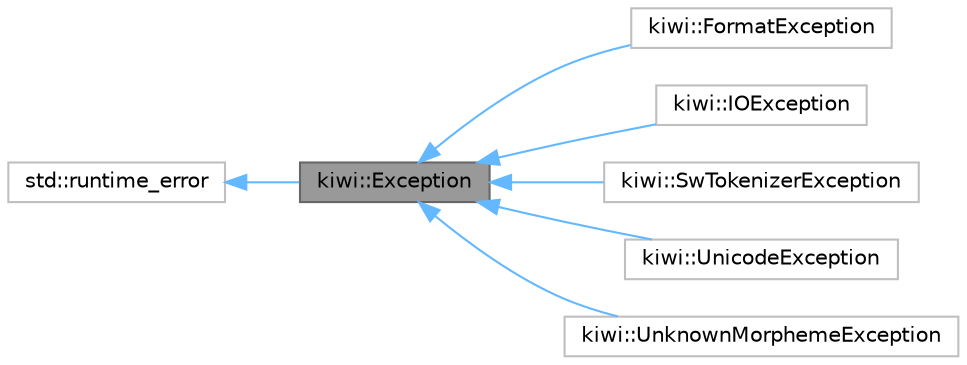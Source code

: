 digraph "kiwi::Exception"
{
 // LATEX_PDF_SIZE
  bgcolor="transparent";
  edge [fontname=Helvetica,fontsize=10,labelfontname=Helvetica,labelfontsize=10];
  node [fontname=Helvetica,fontsize=10,shape=box,height=0.2,width=0.4];
  rankdir="LR";
  Node1 [id="Node000001",label="kiwi::Exception",height=0.2,width=0.4,color="gray40", fillcolor="grey60", style="filled", fontcolor="black",tooltip=" "];
  Node2 -> Node1 [id="edge1_Node000001_Node000002",dir="back",color="steelblue1",style="solid",tooltip=" "];
  Node2 [id="Node000002",label="std::runtime_error",height=0.2,width=0.4,color="grey75", fillcolor="white", style="filled",tooltip=" "];
  Node1 -> Node3 [id="edge2_Node000001_Node000003",dir="back",color="steelblue1",style="solid",tooltip=" "];
  Node3 [id="Node000003",label="kiwi::FormatException",height=0.2,width=0.4,color="grey75", fillcolor="white", style="filled",URL="$classkiwi_1_1FormatException.html",tooltip=" "];
  Node1 -> Node4 [id="edge3_Node000001_Node000004",dir="back",color="steelblue1",style="solid",tooltip=" "];
  Node4 [id="Node000004",label="kiwi::IOException",height=0.2,width=0.4,color="grey75", fillcolor="white", style="filled",URL="$classkiwi_1_1IOException.html",tooltip=" "];
  Node1 -> Node5 [id="edge4_Node000001_Node000005",dir="back",color="steelblue1",style="solid",tooltip=" "];
  Node5 [id="Node000005",label="kiwi::SwTokenizerException",height=0.2,width=0.4,color="grey75", fillcolor="white", style="filled",URL="$classkiwi_1_1SwTokenizerException.html",tooltip=" "];
  Node1 -> Node6 [id="edge5_Node000001_Node000006",dir="back",color="steelblue1",style="solid",tooltip=" "];
  Node6 [id="Node000006",label="kiwi::UnicodeException",height=0.2,width=0.4,color="grey75", fillcolor="white", style="filled",URL="$classkiwi_1_1UnicodeException.html",tooltip=" "];
  Node1 -> Node7 [id="edge6_Node000001_Node000007",dir="back",color="steelblue1",style="solid",tooltip=" "];
  Node7 [id="Node000007",label="kiwi::UnknownMorphemeException",height=0.2,width=0.4,color="grey75", fillcolor="white", style="filled",URL="$classkiwi_1_1UnknownMorphemeException.html",tooltip=" "];
}
